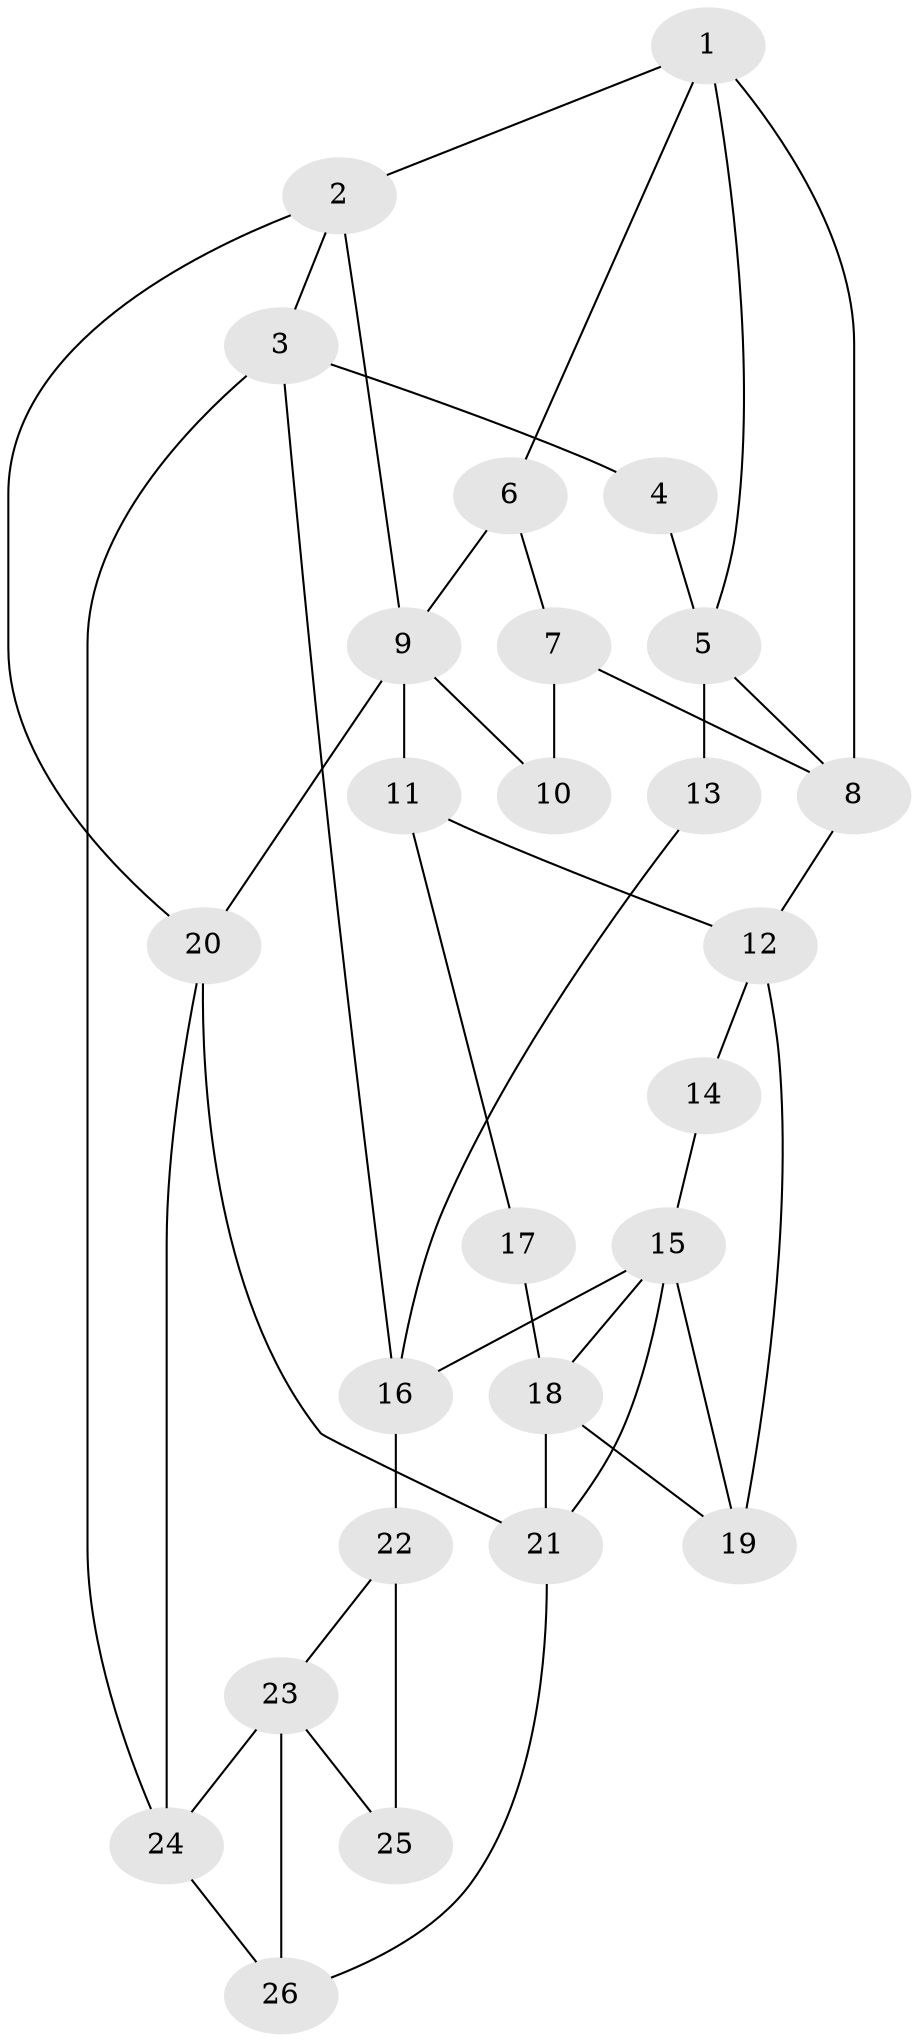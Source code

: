 // original degree distribution, {3: 0.03125, 4: 0.265625, 6: 0.234375, 5: 0.46875}
// Generated by graph-tools (version 1.1) at 2025/54/03/04/25 22:54:35]
// undirected, 26 vertices, 44 edges
graph export_dot {
  node [color=gray90,style=filled];
  1;
  2;
  3;
  4;
  5;
  6;
  7;
  8;
  9;
  10;
  11;
  12;
  13;
  14;
  15;
  16;
  17;
  18;
  19;
  20;
  21;
  22;
  23;
  24;
  25;
  26;
  1 -- 2 [weight=1.0];
  1 -- 5 [weight=1.0];
  1 -- 6 [weight=1.0];
  1 -- 8 [weight=1.0];
  2 -- 3 [weight=1.0];
  2 -- 9 [weight=1.0];
  2 -- 20 [weight=1.0];
  3 -- 4 [weight=2.0];
  3 -- 16 [weight=1.0];
  3 -- 24 [weight=1.0];
  4 -- 5 [weight=2.0];
  5 -- 8 [weight=1.0];
  5 -- 13 [weight=2.0];
  6 -- 7 [weight=2.0];
  6 -- 9 [weight=1.0];
  7 -- 8 [weight=2.0];
  7 -- 10 [weight=2.0];
  8 -- 12 [weight=2.0];
  9 -- 10 [weight=1.0];
  9 -- 11 [weight=2.0];
  9 -- 20 [weight=1.0];
  11 -- 12 [weight=1.0];
  11 -- 17 [weight=1.0];
  12 -- 14 [weight=2.0];
  12 -- 19 [weight=1.0];
  13 -- 16 [weight=1.0];
  14 -- 15 [weight=1.0];
  15 -- 16 [weight=2.0];
  15 -- 18 [weight=1.0];
  15 -- 19 [weight=1.0];
  15 -- 21 [weight=1.0];
  16 -- 22 [weight=2.0];
  17 -- 18 [weight=2.0];
  18 -- 19 [weight=1.0];
  18 -- 21 [weight=2.0];
  20 -- 21 [weight=1.0];
  20 -- 24 [weight=1.0];
  21 -- 26 [weight=1.0];
  22 -- 23 [weight=1.0];
  22 -- 25 [weight=3.0];
  23 -- 24 [weight=1.0];
  23 -- 25 [weight=3.0];
  23 -- 26 [weight=1.0];
  24 -- 26 [weight=1.0];
}
